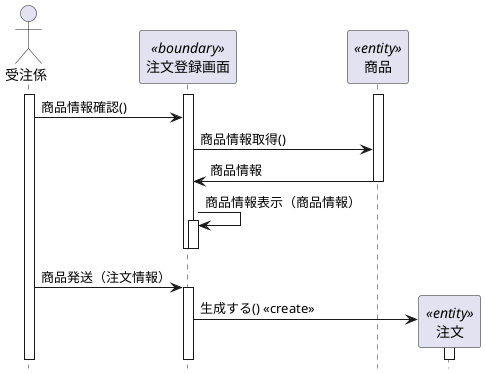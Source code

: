 @startuml
hide footbox
Actor "受注係" as J
participant "注文登録画面" as boundary <<boundary>>
participant "商品" as entity1 <<entity>>
participant "注文" as entity2 <<entity>>

activate J
    activate boundary
        activate entity1
          J -> boundary :商品情報確認()
          boundary -> entity1 :商品情報取得()
          boundary <- entity1 :商品情報
        deactivate entity1
        boundary -> boundary :商品情報表示（商品情報）
        activate boundary
    deactivate boundary
    deactivate boundary
    J -> boundary :商品発送（注文情報）
    activate boundary
        create entity2
        boundary -> entity2 : 生成する() <<create>>
    activate entity2
    deactivate entity2
@enduml
' @startuml
' hide footbox
' actor ":受注係" as a
' participant ":注文登録画面" as b <<boundary>>
' participant ":商品" as c <<entity>>
' participant ":注文" as d <<entity>>
' activate a
'     activate b
'         activate c
'          a -> b: 商品情報確認()
'             b -> c: 商品情報取得()
'             c -->> b: 商品情報
'         deactivate c
'         b -> b: 商品情報表示(商品情報)
'         activate b
'     deactivate b
'     deactivate b
'      a -> b: 商品登録(商品情報)
'     activate b
'         create d
'             b --> d: 生成する()<<create>>
'         activate d
'         deactivate d
' deactivate a
' @enduml